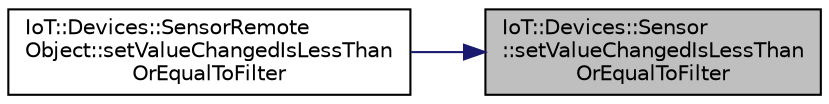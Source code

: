 digraph "IoT::Devices::Sensor::setValueChangedIsLessThanOrEqualToFilter"
{
 // LATEX_PDF_SIZE
  edge [fontname="Helvetica",fontsize="10",labelfontname="Helvetica",labelfontsize="10"];
  node [fontname="Helvetica",fontsize="10",shape=record];
  rankdir="RL";
  Node1 [label="IoT::Devices::Sensor\l::setValueChangedIsLessThan\lOrEqualToFilter",height=0.2,width=0.4,color="black", fillcolor="grey75", style="filled", fontcolor="black",tooltip="Sets a Poco::RemotingNG::LessThanFilter for the valueChanged event."];
  Node1 -> Node2 [dir="back",color="midnightblue",fontsize="10",style="solid"];
  Node2 [label="IoT::Devices::SensorRemote\lObject::setValueChangedIsLessThan\lOrEqualToFilter",height=0.2,width=0.4,color="black", fillcolor="white", style="filled",URL="$classIoT_1_1Devices_1_1SensorRemoteObject.html#a1282deaf4967ec72066c362ff848b217",tooltip="Sets a Poco::RemotingNG::GreaterThanFilter for the valueChanged event."];
}
